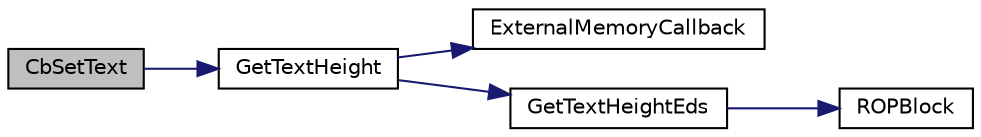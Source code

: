 digraph "CbSetText"
{
  edge [fontname="Helvetica",fontsize="10",labelfontname="Helvetica",labelfontsize="10"];
  node [fontname="Helvetica",fontsize="10",shape=record];
  rankdir="LR";
  Node1 [label="CbSetText",height=0.2,width=0.4,color="black", fillcolor="grey75", style="filled", fontcolor="black"];
  Node1 -> Node2 [color="midnightblue",fontsize="10",style="solid"];
  Node2 [label="GetTextHeight",height=0.2,width=0.4,color="black", fillcolor="white", style="filled",URL="$mchp_gfx_drv_8c.html#aa326de021b2580764f2260a7c446c9f8"];
  Node2 -> Node3 [color="midnightblue",fontsize="10",style="solid"];
  Node3 [label="ExternalMemoryCallback",height=0.2,width=0.4,color="black", fillcolor="white", style="filled",URL="$_primitive_8h.html#ae99cb247f7820909774ce7f4d345fc55"];
  Node2 -> Node4 [color="midnightblue",fontsize="10",style="solid"];
  Node4 [label="GetTextHeightEds",height=0.2,width=0.4,color="black", fillcolor="white", style="filled",URL="$mchp_gfx_drv_8c.html#a6e223656c7d8e1bd5dade22d0b56de82"];
  Node4 -> Node5 [color="midnightblue",fontsize="10",style="solid"];
  Node5 [label="ROPBlock",height=0.2,width=0.4,color="black", fillcolor="white", style="filled",URL="$mchp_gfx_drv_8c.html#a0c6cf4c2bc9ef68c22b09f6ced12e887"];
}
